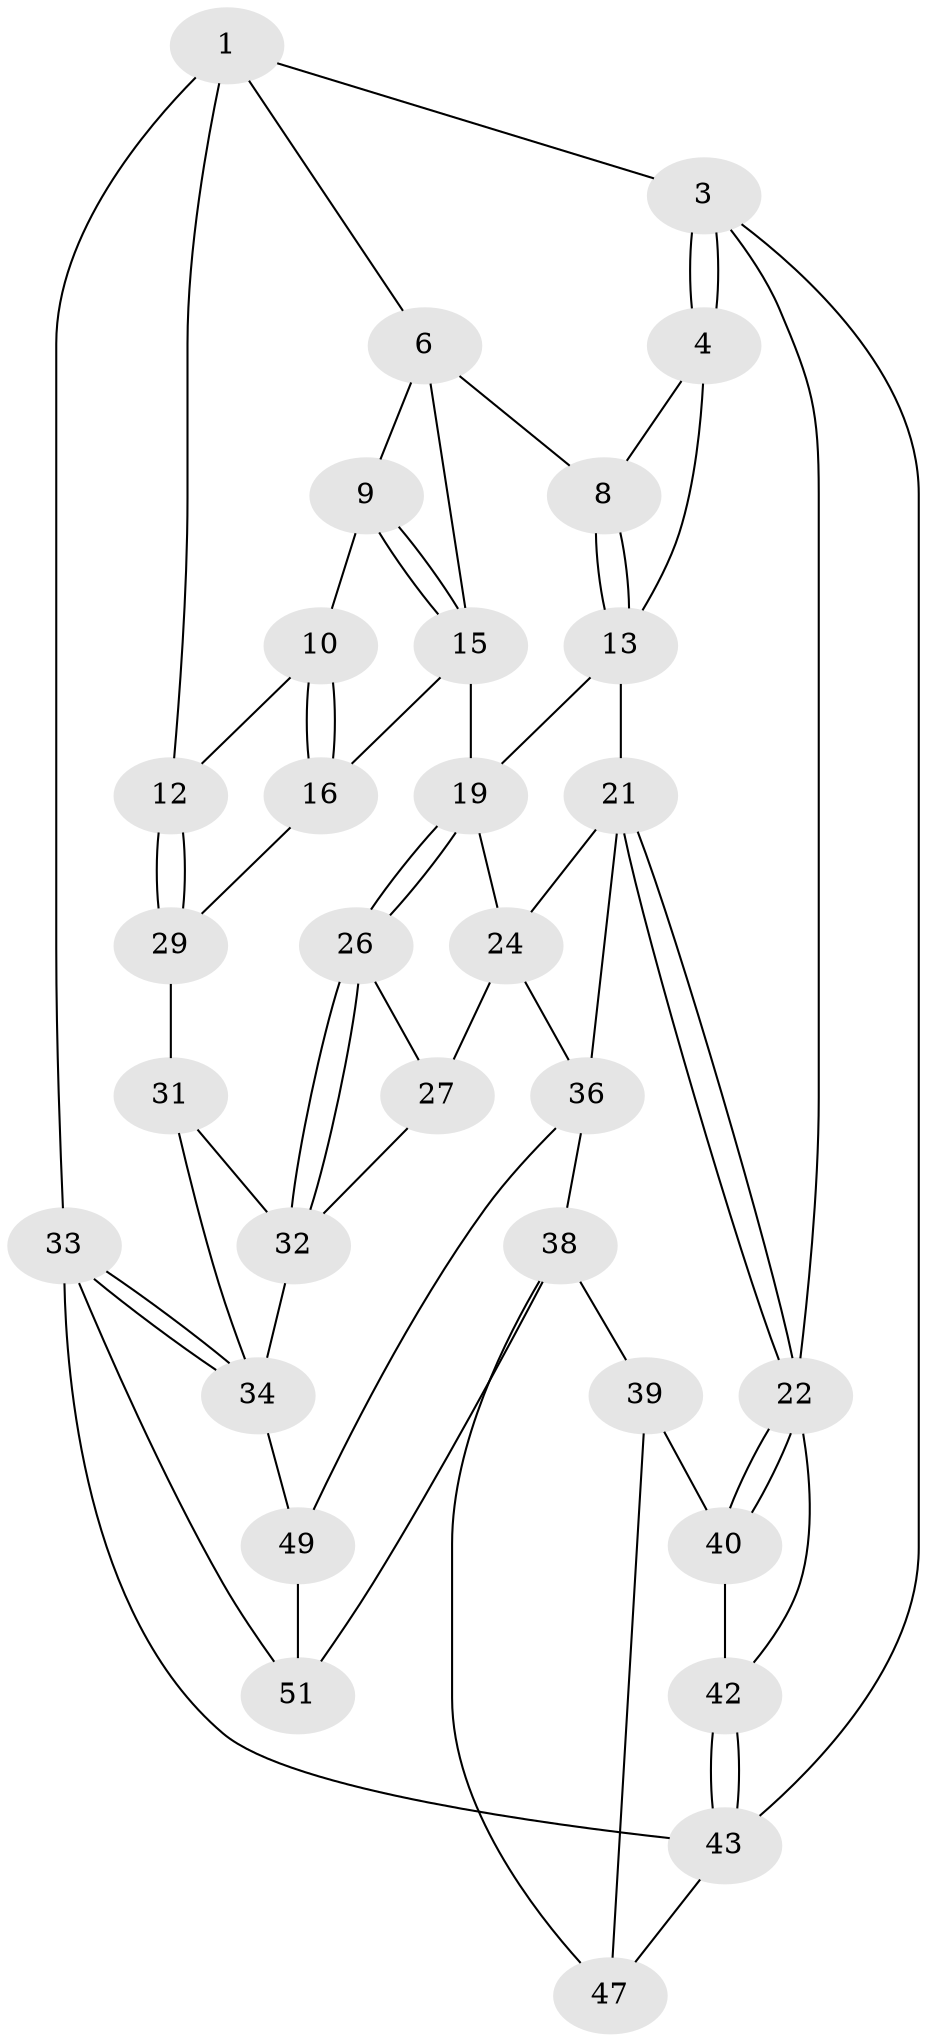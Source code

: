 // original degree distribution, {3: 0.037037037037037035, 5: 0.48148148148148145, 4: 0.25925925925925924, 6: 0.2222222222222222}
// Generated by graph-tools (version 1.1) at 2025/42/03/06/25 10:42:33]
// undirected, 31 vertices, 65 edges
graph export_dot {
graph [start="1"]
  node [color=gray90,style=filled];
  1 [pos="+0.621750449190521+0",super="+2"];
  3 [pos="+0+0"];
  4 [pos="+0.26137753557276205+0",super="+5"];
  6 [pos="+0.730647217497962+0.04586178710986528",super="+7"];
  8 [pos="+0.5714038371852376+0.2458879150610093"];
  9 [pos="+0.8433433462680827+0.14474720358108362"];
  10 [pos="+0.9460542073717886+0.13168792593282888",super="+11"];
  12 [pos="+1+0"];
  13 [pos="+0.5704858654290313+0.24796766975478748",super="+14"];
  15 [pos="+0.8054931508553305+0.20493476617746614",super="+18"];
  16 [pos="+0.8730404601633843+0.3954183666796696",super="+17"];
  19 [pos="+0.7588460843399222+0.41041308870743975",super="+20"];
  21 [pos="+0.21695199050076996+0.4131914422451272",super="+25"];
  22 [pos="+0.2164732742545524+0.4134780918618988",super="+23"];
  24 [pos="+0.5255626721437244+0.35977845405129255",super="+28"];
  26 [pos="+0.6756354591620225+0.5084448430230839"];
  27 [pos="+0.5905375651873971+0.5896877800394229"];
  29 [pos="+1+0.46460622755761144",super="+30"];
  31 [pos="+0.8870308682349014+0.6339944003862391",super="+35"];
  32 [pos="+0.8640034286033373+0.676010575927813",super="+44"];
  33 [pos="+1+1",super="+53"];
  34 [pos="+1+1",super="+48"];
  36 [pos="+0.5565945188083685+0.6018677389606877",super="+37"];
  38 [pos="+0.37303313824876355+0.6793602860082785",super="+46"];
  39 [pos="+0.24708838060682195+0.6388478266831413",super="+45"];
  40 [pos="+0.21030621234688374+0.5290930725117882",super="+41"];
  42 [pos="+0+0.8076793461465234"];
  43 [pos="+0+1",super="+54"];
  47 [pos="+0.31987463825795376+0.9699418578059139"];
  49 [pos="+0.7806837306744165+0.8153189828518336",super="+50"];
  51 [pos="+0.5215031666698725+0.8148044152991373",super="+52"];
  1 -- 6;
  1 -- 3;
  1 -- 12;
  1 -- 33;
  3 -- 4;
  3 -- 4;
  3 -- 43;
  3 -- 22;
  4 -- 13;
  4 -- 8;
  6 -- 9;
  6 -- 8;
  6 -- 15;
  8 -- 13;
  8 -- 13;
  9 -- 10;
  9 -- 15;
  9 -- 15;
  10 -- 16 [weight=2];
  10 -- 16;
  10 -- 12;
  12 -- 29;
  12 -- 29;
  13 -- 21;
  13 -- 19;
  15 -- 16;
  15 -- 19;
  16 -- 29;
  19 -- 26;
  19 -- 26;
  19 -- 24;
  21 -- 22;
  21 -- 22;
  21 -- 24;
  21 -- 36;
  22 -- 40;
  22 -- 40;
  22 -- 42;
  24 -- 27;
  24 -- 36;
  26 -- 27;
  26 -- 32;
  26 -- 32;
  27 -- 32;
  29 -- 31 [weight=2];
  31 -- 32;
  31 -- 34;
  32 -- 34;
  33 -- 34;
  33 -- 34;
  33 -- 43 [weight=2];
  33 -- 51;
  34 -- 49;
  36 -- 49;
  36 -- 38;
  38 -- 39;
  38 -- 51;
  38 -- 47;
  39 -- 40 [weight=2];
  39 -- 47;
  40 -- 42;
  42 -- 43;
  42 -- 43;
  43 -- 47;
  49 -- 51 [weight=2];
}
